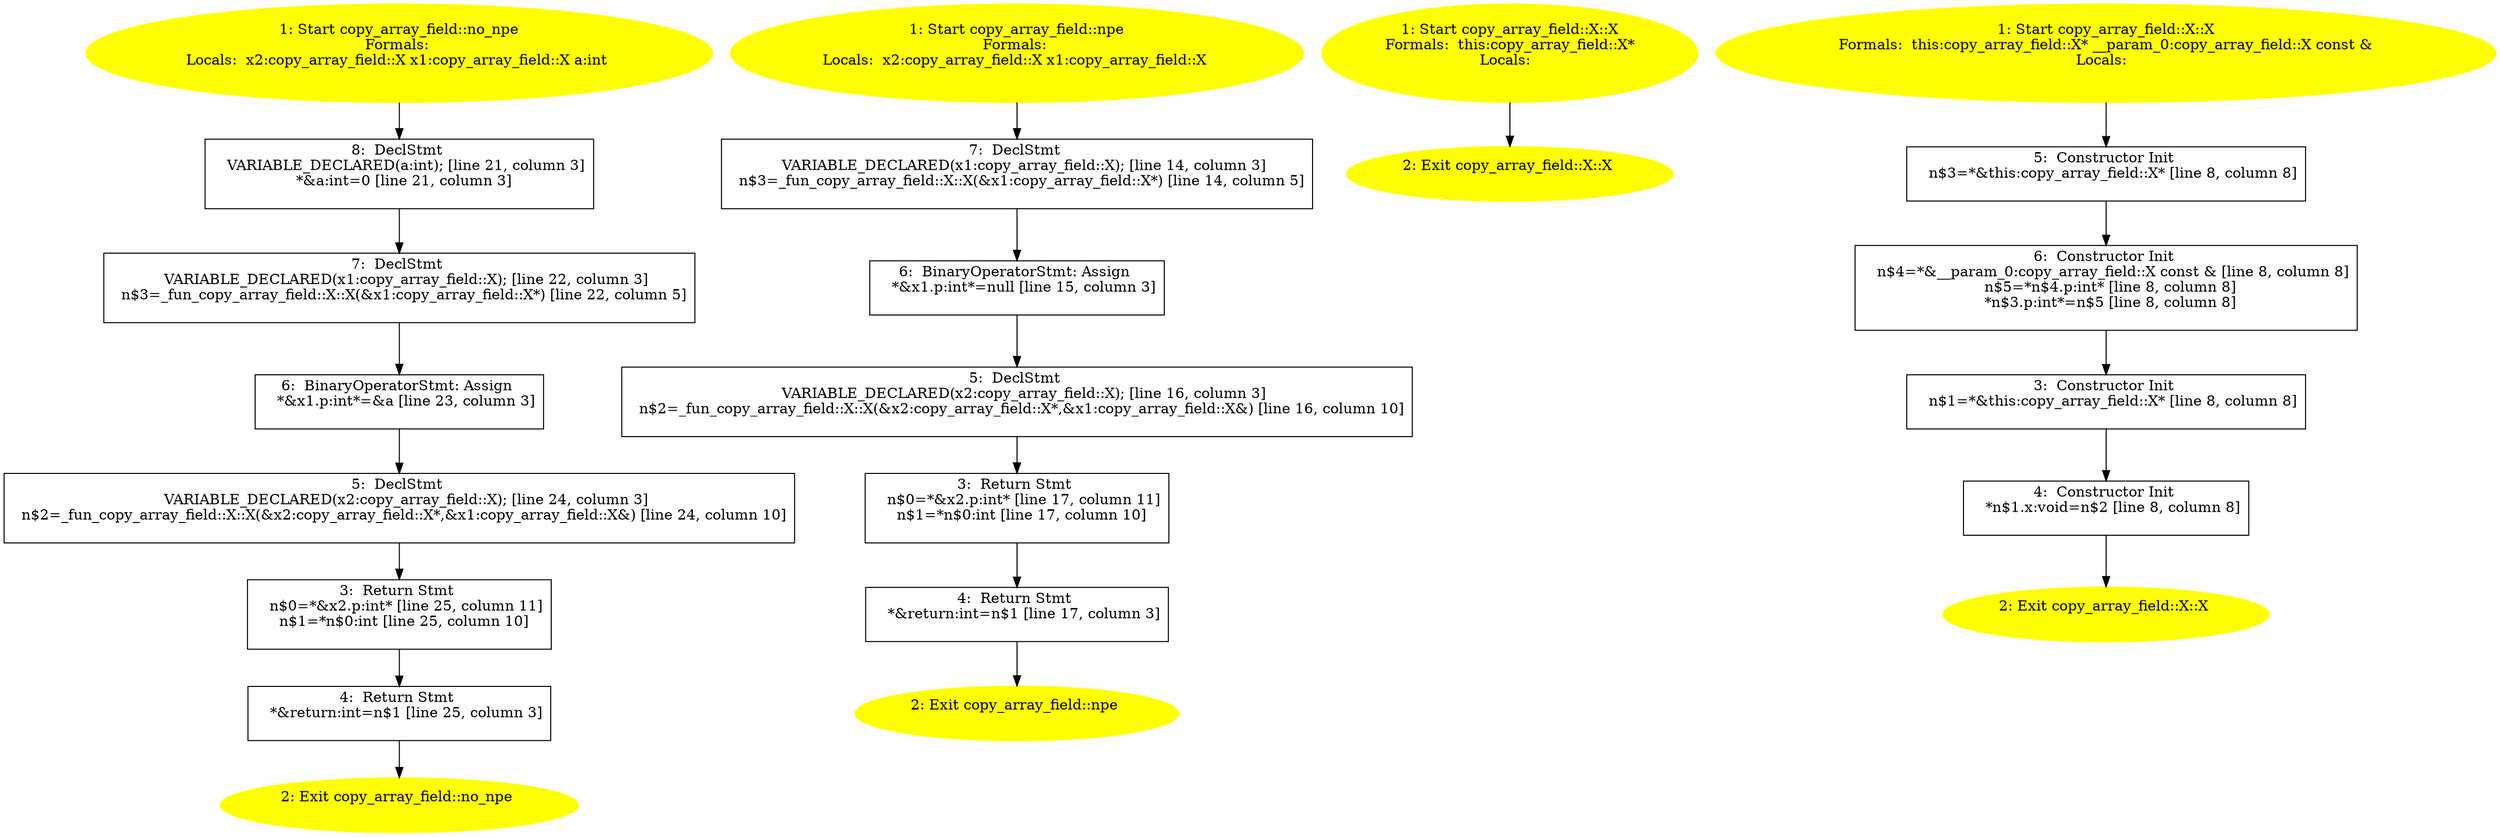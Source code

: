 /* @generated */
digraph cfg {
"no_npe#copy_array_field#15879390968573954131.8ea76552f08038187f112d283020a67e_1" [label="1: Start copy_array_field::no_npe\nFormals: \nLocals:  x2:copy_array_field::X x1:copy_array_field::X a:int \n  " color=yellow style=filled]
	

	 "no_npe#copy_array_field#15879390968573954131.8ea76552f08038187f112d283020a67e_1" -> "no_npe#copy_array_field#15879390968573954131.8ea76552f08038187f112d283020a67e_8" ;
"no_npe#copy_array_field#15879390968573954131.8ea76552f08038187f112d283020a67e_2" [label="2: Exit copy_array_field::no_npe \n  " color=yellow style=filled]
	

"no_npe#copy_array_field#15879390968573954131.8ea76552f08038187f112d283020a67e_3" [label="3:  Return Stmt \n   n$0=*&x2.p:int* [line 25, column 11]\n  n$1=*n$0:int [line 25, column 10]\n " shape="box"]
	

	 "no_npe#copy_array_field#15879390968573954131.8ea76552f08038187f112d283020a67e_3" -> "no_npe#copy_array_field#15879390968573954131.8ea76552f08038187f112d283020a67e_4" ;
"no_npe#copy_array_field#15879390968573954131.8ea76552f08038187f112d283020a67e_4" [label="4:  Return Stmt \n   *&return:int=n$1 [line 25, column 3]\n " shape="box"]
	

	 "no_npe#copy_array_field#15879390968573954131.8ea76552f08038187f112d283020a67e_4" -> "no_npe#copy_array_field#15879390968573954131.8ea76552f08038187f112d283020a67e_2" ;
"no_npe#copy_array_field#15879390968573954131.8ea76552f08038187f112d283020a67e_5" [label="5:  DeclStmt \n   VARIABLE_DECLARED(x2:copy_array_field::X); [line 24, column 3]\n  n$2=_fun_copy_array_field::X::X(&x2:copy_array_field::X*,&x1:copy_array_field::X&) [line 24, column 10]\n " shape="box"]
	

	 "no_npe#copy_array_field#15879390968573954131.8ea76552f08038187f112d283020a67e_5" -> "no_npe#copy_array_field#15879390968573954131.8ea76552f08038187f112d283020a67e_3" ;
"no_npe#copy_array_field#15879390968573954131.8ea76552f08038187f112d283020a67e_6" [label="6:  BinaryOperatorStmt: Assign \n   *&x1.p:int*=&a [line 23, column 3]\n " shape="box"]
	

	 "no_npe#copy_array_field#15879390968573954131.8ea76552f08038187f112d283020a67e_6" -> "no_npe#copy_array_field#15879390968573954131.8ea76552f08038187f112d283020a67e_5" ;
"no_npe#copy_array_field#15879390968573954131.8ea76552f08038187f112d283020a67e_7" [label="7:  DeclStmt \n   VARIABLE_DECLARED(x1:copy_array_field::X); [line 22, column 3]\n  n$3=_fun_copy_array_field::X::X(&x1:copy_array_field::X*) [line 22, column 5]\n " shape="box"]
	

	 "no_npe#copy_array_field#15879390968573954131.8ea76552f08038187f112d283020a67e_7" -> "no_npe#copy_array_field#15879390968573954131.8ea76552f08038187f112d283020a67e_6" ;
"no_npe#copy_array_field#15879390968573954131.8ea76552f08038187f112d283020a67e_8" [label="8:  DeclStmt \n   VARIABLE_DECLARED(a:int); [line 21, column 3]\n  *&a:int=0 [line 21, column 3]\n " shape="box"]
	

	 "no_npe#copy_array_field#15879390968573954131.8ea76552f08038187f112d283020a67e_8" -> "no_npe#copy_array_field#15879390968573954131.8ea76552f08038187f112d283020a67e_7" ;
"npe#copy_array_field#77301322902488828.946ed5a43ad43585633fa030996f9ad5_1" [label="1: Start copy_array_field::npe\nFormals: \nLocals:  x2:copy_array_field::X x1:copy_array_field::X \n  " color=yellow style=filled]
	

	 "npe#copy_array_field#77301322902488828.946ed5a43ad43585633fa030996f9ad5_1" -> "npe#copy_array_field#77301322902488828.946ed5a43ad43585633fa030996f9ad5_7" ;
"npe#copy_array_field#77301322902488828.946ed5a43ad43585633fa030996f9ad5_2" [label="2: Exit copy_array_field::npe \n  " color=yellow style=filled]
	

"npe#copy_array_field#77301322902488828.946ed5a43ad43585633fa030996f9ad5_3" [label="3:  Return Stmt \n   n$0=*&x2.p:int* [line 17, column 11]\n  n$1=*n$0:int [line 17, column 10]\n " shape="box"]
	

	 "npe#copy_array_field#77301322902488828.946ed5a43ad43585633fa030996f9ad5_3" -> "npe#copy_array_field#77301322902488828.946ed5a43ad43585633fa030996f9ad5_4" ;
"npe#copy_array_field#77301322902488828.946ed5a43ad43585633fa030996f9ad5_4" [label="4:  Return Stmt \n   *&return:int=n$1 [line 17, column 3]\n " shape="box"]
	

	 "npe#copy_array_field#77301322902488828.946ed5a43ad43585633fa030996f9ad5_4" -> "npe#copy_array_field#77301322902488828.946ed5a43ad43585633fa030996f9ad5_2" ;
"npe#copy_array_field#77301322902488828.946ed5a43ad43585633fa030996f9ad5_5" [label="5:  DeclStmt \n   VARIABLE_DECLARED(x2:copy_array_field::X); [line 16, column 3]\n  n$2=_fun_copy_array_field::X::X(&x2:copy_array_field::X*,&x1:copy_array_field::X&) [line 16, column 10]\n " shape="box"]
	

	 "npe#copy_array_field#77301322902488828.946ed5a43ad43585633fa030996f9ad5_5" -> "npe#copy_array_field#77301322902488828.946ed5a43ad43585633fa030996f9ad5_3" ;
"npe#copy_array_field#77301322902488828.946ed5a43ad43585633fa030996f9ad5_6" [label="6:  BinaryOperatorStmt: Assign \n   *&x1.p:int*=null [line 15, column 3]\n " shape="box"]
	

	 "npe#copy_array_field#77301322902488828.946ed5a43ad43585633fa030996f9ad5_6" -> "npe#copy_array_field#77301322902488828.946ed5a43ad43585633fa030996f9ad5_5" ;
"npe#copy_array_field#77301322902488828.946ed5a43ad43585633fa030996f9ad5_7" [label="7:  DeclStmt \n   VARIABLE_DECLARED(x1:copy_array_field::X); [line 14, column 3]\n  n$3=_fun_copy_array_field::X::X(&x1:copy_array_field::X*) [line 14, column 5]\n " shape="box"]
	

	 "npe#copy_array_field#77301322902488828.946ed5a43ad43585633fa030996f9ad5_7" -> "npe#copy_array_field#77301322902488828.946ed5a43ad43585633fa030996f9ad5_6" ;
"X#X#copy_array_field#{15830781249401511986}.21901b5566a8885e763a29ee298681a2_1" [label="1: Start copy_array_field::X::X\nFormals:  this:copy_array_field::X*\nLocals:  \n  " color=yellow style=filled]
	

	 "X#X#copy_array_field#{15830781249401511986}.21901b5566a8885e763a29ee298681a2_1" -> "X#X#copy_array_field#{15830781249401511986}.21901b5566a8885e763a29ee298681a2_2" ;
"X#X#copy_array_field#{15830781249401511986}.21901b5566a8885e763a29ee298681a2_2" [label="2: Exit copy_array_field::X::X \n  " color=yellow style=filled]
	

"X#X#copy_array_field#{63190381010172561}.91dd580220aa5da50f6672da3e92149a_1" [label="1: Start copy_array_field::X::X\nFormals:  this:copy_array_field::X* __param_0:copy_array_field::X const &\nLocals:  \n  " color=yellow style=filled]
	

	 "X#X#copy_array_field#{63190381010172561}.91dd580220aa5da50f6672da3e92149a_1" -> "X#X#copy_array_field#{63190381010172561}.91dd580220aa5da50f6672da3e92149a_5" ;
"X#X#copy_array_field#{63190381010172561}.91dd580220aa5da50f6672da3e92149a_2" [label="2: Exit copy_array_field::X::X \n  " color=yellow style=filled]
	

"X#X#copy_array_field#{63190381010172561}.91dd580220aa5da50f6672da3e92149a_3" [label="3:  Constructor Init \n   n$1=*&this:copy_array_field::X* [line 8, column 8]\n " shape="box"]
	

	 "X#X#copy_array_field#{63190381010172561}.91dd580220aa5da50f6672da3e92149a_3" -> "X#X#copy_array_field#{63190381010172561}.91dd580220aa5da50f6672da3e92149a_4" ;
"X#X#copy_array_field#{63190381010172561}.91dd580220aa5da50f6672da3e92149a_4" [label="4:  Constructor Init \n   *n$1.x:void=n$2 [line 8, column 8]\n " shape="box"]
	

	 "X#X#copy_array_field#{63190381010172561}.91dd580220aa5da50f6672da3e92149a_4" -> "X#X#copy_array_field#{63190381010172561}.91dd580220aa5da50f6672da3e92149a_2" ;
"X#X#copy_array_field#{63190381010172561}.91dd580220aa5da50f6672da3e92149a_5" [label="5:  Constructor Init \n   n$3=*&this:copy_array_field::X* [line 8, column 8]\n " shape="box"]
	

	 "X#X#copy_array_field#{63190381010172561}.91dd580220aa5da50f6672da3e92149a_5" -> "X#X#copy_array_field#{63190381010172561}.91dd580220aa5da50f6672da3e92149a_6" ;
"X#X#copy_array_field#{63190381010172561}.91dd580220aa5da50f6672da3e92149a_6" [label="6:  Constructor Init \n   n$4=*&__param_0:copy_array_field::X const & [line 8, column 8]\n  n$5=*n$4.p:int* [line 8, column 8]\n  *n$3.p:int*=n$5 [line 8, column 8]\n " shape="box"]
	

	 "X#X#copy_array_field#{63190381010172561}.91dd580220aa5da50f6672da3e92149a_6" -> "X#X#copy_array_field#{63190381010172561}.91dd580220aa5da50f6672da3e92149a_3" ;
}
